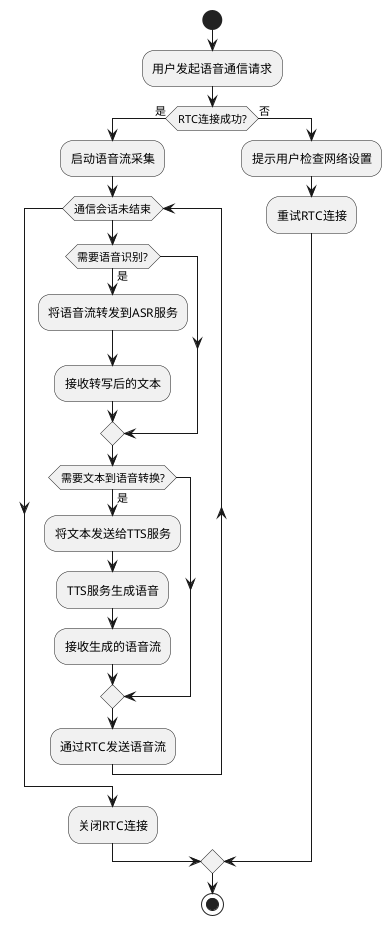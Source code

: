@startuml
start
:用户发起语音通信请求;
if (RTC连接成功?) then (是)
:启动语音流采集;
while (通信会话未结束)
    if (需要语音识别?) then (是)
    :将语音流转发到ASR服务;
    :接收转写后的文本;
    endif
    if (需要文本到语音转换?) then (是)
    :将文本发送给TTS服务;
    :TTS服务生成语音;
    :接收生成的语音流;
    endif
    :通过RTC发送语音流;
endwhile
:关闭RTC连接;
else(否)
:提示用户检查网络设置;
:重试RTC连接;
endif
stop
@enduml